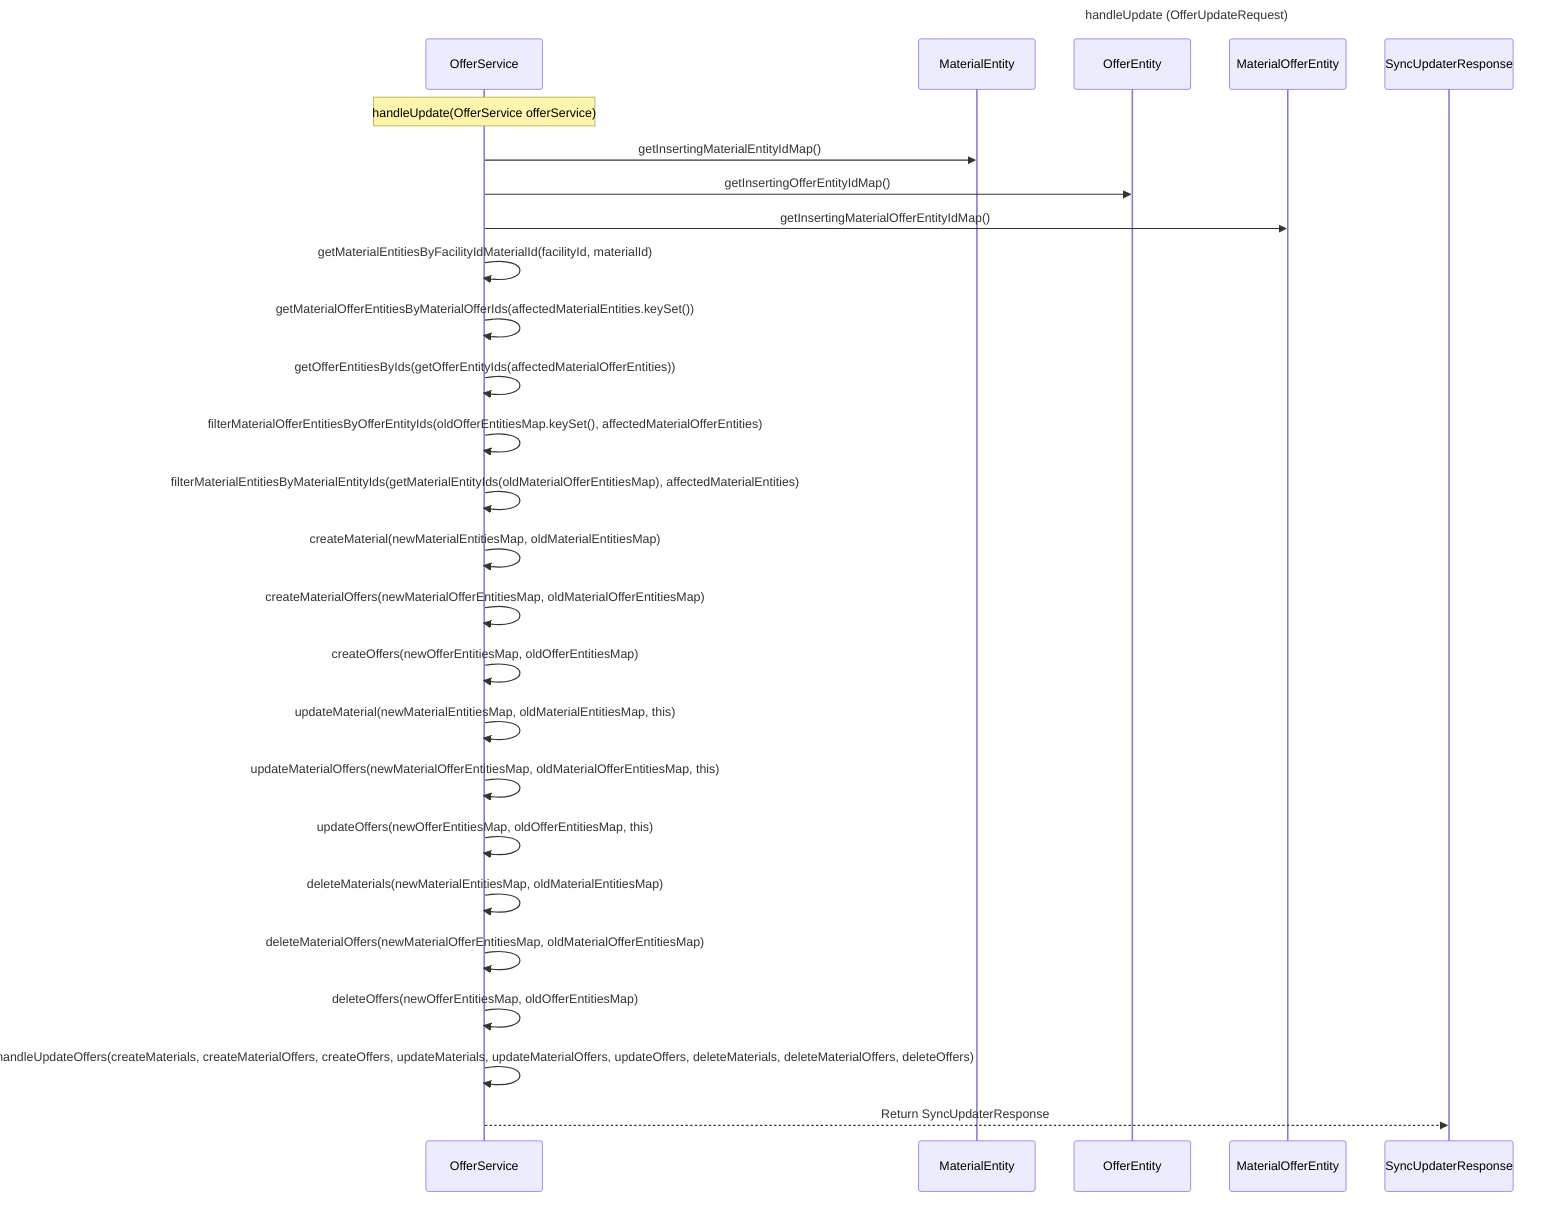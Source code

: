 ---
title: handleUpdate (OfferUpdateRequest)
---

sequenceDiagram
    participant OfferService
    participant MaterialEntity
    participant OfferEntity
    participant MaterialOfferEntity
    participant SyncUpdaterResponse

    Note over OfferService: handleUpdate(OfferService offerService)
    OfferService->>MaterialEntity: getInsertingMaterialEntityIdMap()
    OfferService->>OfferEntity: getInsertingOfferEntityIdMap()
    OfferService->>MaterialOfferEntity: getInsertingMaterialOfferEntityIdMap()
    OfferService->>OfferService: getMaterialEntitiesByFacilityIdMaterialId(facilityId, materialId)
    OfferService->>OfferService: getMaterialOfferEntitiesByMaterialOfferIds(affectedMaterialEntities.keySet())
    OfferService->>OfferService: getOfferEntitiesByIds(getOfferEntityIds(affectedMaterialOfferEntities))
    OfferService->>OfferService: filterMaterialOfferEntitiesByOfferEntityIds(oldOfferEntitiesMap.keySet(), affectedMaterialOfferEntities)
    OfferService->>OfferService: filterMaterialEntitiesByMaterialEntityIds(getMaterialEntityIds(oldMaterialOfferEntitiesMap), affectedMaterialEntities)
    OfferService->>OfferService: createMaterial(newMaterialEntitiesMap, oldMaterialEntitiesMap)
    OfferService->>OfferService: createMaterialOffers(newMaterialOfferEntitiesMap, oldMaterialOfferEntitiesMap)
    OfferService->>OfferService: createOffers(newOfferEntitiesMap, oldOfferEntitiesMap)
    OfferService->>OfferService: updateMaterial(newMaterialEntitiesMap, oldMaterialEntitiesMap, this)
    OfferService->>OfferService: updateMaterialOffers(newMaterialOfferEntitiesMap, oldMaterialOfferEntitiesMap, this)
    OfferService->>OfferService: updateOffers(newOfferEntitiesMap, oldOfferEntitiesMap, this)
    OfferService->>OfferService: deleteMaterials(newMaterialEntitiesMap, oldMaterialEntitiesMap)
    OfferService->>OfferService: deleteMaterialOffers(newMaterialOfferEntitiesMap, oldMaterialOfferEntitiesMap)
    OfferService->>OfferService: deleteOffers(newOfferEntitiesMap, oldOfferEntitiesMap)
    OfferService->>OfferService: handleUpdateOffers(createMaterials, createMaterialOffers, createOffers, updateMaterials, updateMaterialOffers, updateOffers, deleteMaterials, deleteMaterialOffers, deleteOffers)
    OfferService-->>SyncUpdaterResponse: Return SyncUpdaterResponse